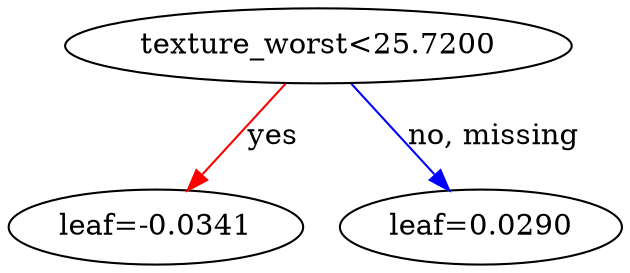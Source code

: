 digraph {
    graph [ rankdir=TB ]
    graph [ rankdir="UD" ]

    0 [ label="texture_worst<25.7200" ]
    0 -> 1 [label="yes" color="#FF0000"]
    0 -> 2 [label="no, missing" color="#0000FF"]

    1 [ label="leaf=-0.0341" ]

    2 [ label="leaf=0.0290" ]
}
